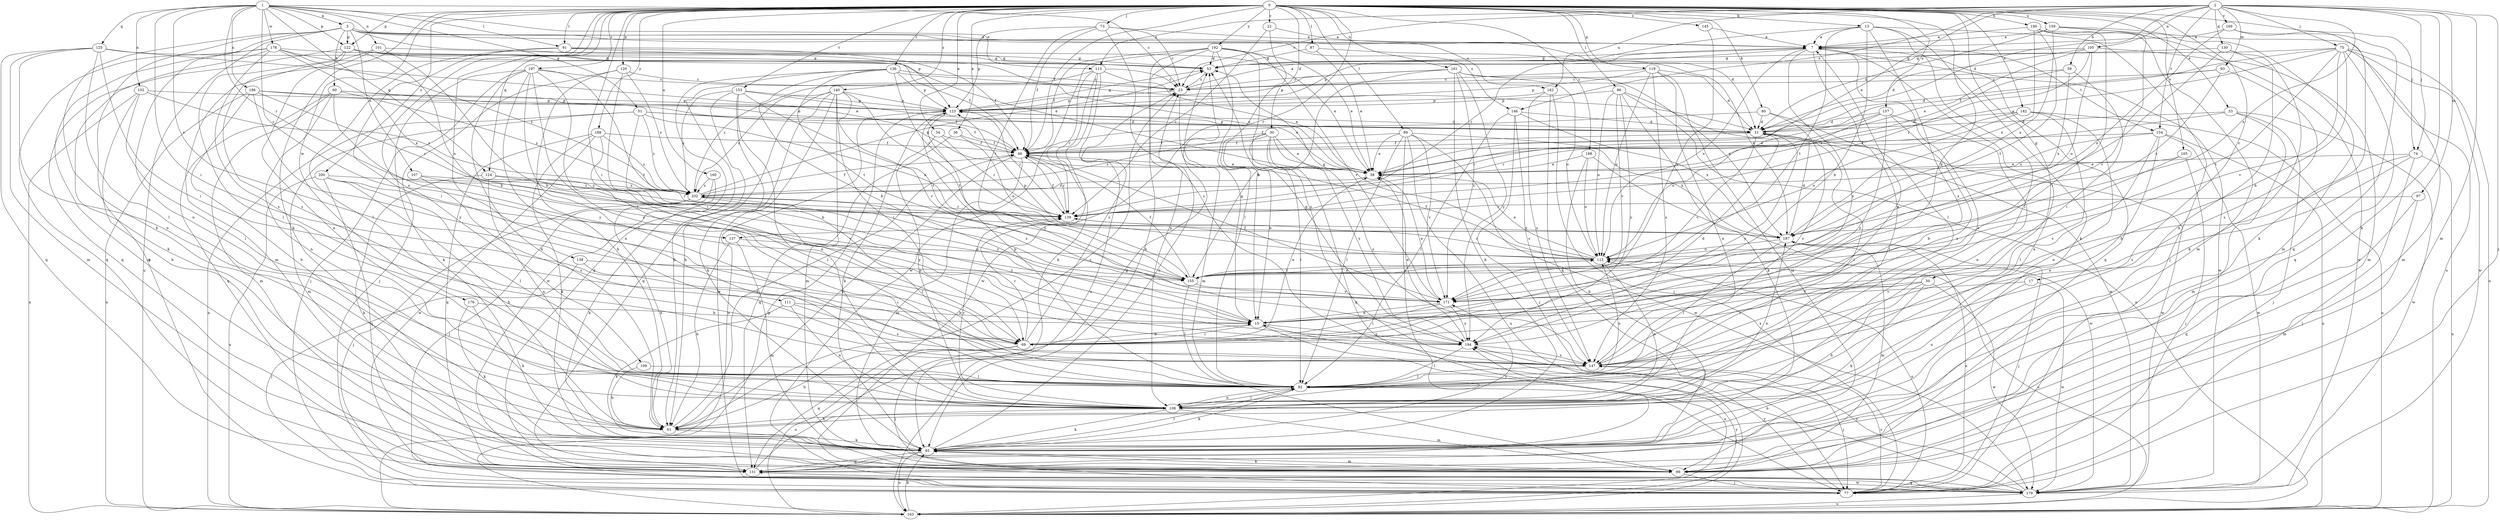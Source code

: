 strict digraph  {
0;
1;
2;
3;
7;
13;
15;
17;
22;
23;
30;
31;
33;
34;
36;
38;
46;
50;
51;
53;
59;
60;
61;
69;
73;
74;
75;
77;
80;
85;
86;
87;
89;
91;
92;
93;
97;
99;
101;
102;
105;
107;
108;
109;
111;
113;
115;
119;
120;
122;
123;
124;
125;
130;
131;
136;
137;
138;
139;
140;
145;
146;
147;
153;
154;
155;
157;
159;
160;
161;
162;
163;
165;
169;
171;
176;
178;
179;
180;
182;
186;
187;
188;
192;
194;
197;
198;
200;
202;
0 -> 13  [label=b];
0 -> 15  [label=b];
0 -> 17  [label=c];
0 -> 22  [label=c];
0 -> 30  [label=d];
0 -> 33  [label=e];
0 -> 34  [label=e];
0 -> 36  [label=e];
0 -> 46  [label=f];
0 -> 50  [label=g];
0 -> 69  [label=i];
0 -> 73  [label=j];
0 -> 74  [label=j];
0 -> 80  [label=k];
0 -> 85  [label=k];
0 -> 86  [label=l];
0 -> 87  [label=l];
0 -> 89  [label=l];
0 -> 91  [label=l];
0 -> 109  [label=o];
0 -> 111  [label=o];
0 -> 119  [label=p];
0 -> 120  [label=p];
0 -> 122  [label=p];
0 -> 124  [label=q];
0 -> 136  [label=r];
0 -> 137  [label=r];
0 -> 140  [label=s];
0 -> 145  [label=s];
0 -> 153  [label=t];
0 -> 157  [label=u];
0 -> 159  [label=u];
0 -> 160  [label=u];
0 -> 161  [label=u];
0 -> 165  [label=v];
0 -> 176  [label=w];
0 -> 180  [label=x];
0 -> 182  [label=x];
0 -> 188  [label=y];
0 -> 192  [label=y];
0 -> 197  [label=z];
0 -> 198  [label=z];
0 -> 200  [label=z];
1 -> 3  [label=a];
1 -> 23  [label=c];
1 -> 51  [label=g];
1 -> 69  [label=i];
1 -> 91  [label=l];
1 -> 101  [label=n];
1 -> 102  [label=n];
1 -> 113  [label=o];
1 -> 122  [label=p];
1 -> 124  [label=q];
1 -> 125  [label=q];
1 -> 137  [label=r];
1 -> 138  [label=r];
1 -> 139  [label=r];
1 -> 178  [label=w];
1 -> 186  [label=x];
2 -> 23  [label=c];
2 -> 31  [label=d];
2 -> 38  [label=e];
2 -> 59  [label=h];
2 -> 74  [label=j];
2 -> 75  [label=j];
2 -> 77  [label=j];
2 -> 85  [label=k];
2 -> 93  [label=m];
2 -> 97  [label=m];
2 -> 99  [label=m];
2 -> 105  [label=n];
2 -> 113  [label=o];
2 -> 130  [label=q];
2 -> 146  [label=s];
2 -> 154  [label=t];
2 -> 162  [label=u];
2 -> 169  [label=v];
2 -> 187  [label=x];
3 -> 7  [label=a];
3 -> 31  [label=d];
3 -> 60  [label=h];
3 -> 61  [label=h];
3 -> 77  [label=j];
3 -> 107  [label=n];
3 -> 108  [label=n];
3 -> 122  [label=p];
3 -> 123  [label=p];
3 -> 146  [label=s];
3 -> 162  [label=u];
3 -> 163  [label=u];
7 -> 53  [label=g];
7 -> 92  [label=l];
7 -> 115  [label=o];
7 -> 123  [label=p];
7 -> 131  [label=q];
7 -> 154  [label=t];
7 -> 179  [label=w];
7 -> 194  [label=y];
13 -> 7  [label=a];
13 -> 15  [label=b];
13 -> 77  [label=j];
13 -> 85  [label=k];
13 -> 92  [label=l];
13 -> 139  [label=r];
13 -> 147  [label=s];
13 -> 155  [label=t];
15 -> 53  [label=g];
15 -> 69  [label=i];
15 -> 163  [label=u];
15 -> 194  [label=y];
17 -> 108  [label=n];
17 -> 171  [label=v];
17 -> 179  [label=w];
22 -> 7  [label=a];
22 -> 15  [label=b];
22 -> 139  [label=r];
23 -> 7  [label=a];
23 -> 99  [label=m];
23 -> 123  [label=p];
30 -> 15  [label=b];
30 -> 38  [label=e];
30 -> 46  [label=f];
30 -> 92  [label=l];
30 -> 131  [label=q];
30 -> 147  [label=s];
30 -> 194  [label=y];
30 -> 202  [label=z];
31 -> 46  [label=f];
31 -> 92  [label=l];
31 -> 123  [label=p];
31 -> 171  [label=v];
31 -> 179  [label=w];
31 -> 194  [label=y];
33 -> 31  [label=d];
33 -> 77  [label=j];
33 -> 99  [label=m];
33 -> 139  [label=r];
33 -> 179  [label=w];
34 -> 46  [label=f];
34 -> 108  [label=n];
34 -> 139  [label=r];
36 -> 46  [label=f];
36 -> 115  [label=o];
36 -> 131  [label=q];
38 -> 202  [label=z];
46 -> 38  [label=e];
46 -> 61  [label=h];
46 -> 99  [label=m];
46 -> 139  [label=r];
50 -> 61  [label=h];
50 -> 69  [label=i];
50 -> 85  [label=k];
50 -> 147  [label=s];
50 -> 171  [label=v];
50 -> 179  [label=w];
51 -> 15  [label=b];
51 -> 31  [label=d];
51 -> 46  [label=f];
51 -> 99  [label=m];
51 -> 163  [label=u];
51 -> 187  [label=x];
51 -> 202  [label=z];
53 -> 23  [label=c];
59 -> 23  [label=c];
59 -> 69  [label=i];
59 -> 139  [label=r];
59 -> 187  [label=x];
60 -> 31  [label=d];
60 -> 99  [label=m];
60 -> 108  [label=n];
60 -> 123  [label=p];
60 -> 131  [label=q];
60 -> 194  [label=y];
60 -> 202  [label=z];
61 -> 23  [label=c];
61 -> 46  [label=f];
61 -> 85  [label=k];
69 -> 15  [label=b];
69 -> 23  [label=c];
69 -> 31  [label=d];
69 -> 38  [label=e];
69 -> 61  [label=h];
69 -> 77  [label=j];
69 -> 131  [label=q];
69 -> 139  [label=r];
69 -> 163  [label=u];
73 -> 7  [label=a];
73 -> 23  [label=c];
73 -> 46  [label=f];
73 -> 123  [label=p];
73 -> 147  [label=s];
73 -> 155  [label=t];
74 -> 15  [label=b];
74 -> 38  [label=e];
74 -> 77  [label=j];
74 -> 147  [label=s];
74 -> 163  [label=u];
75 -> 15  [label=b];
75 -> 38  [label=e];
75 -> 46  [label=f];
75 -> 53  [label=g];
75 -> 99  [label=m];
75 -> 131  [label=q];
75 -> 155  [label=t];
75 -> 163  [label=u];
75 -> 171  [label=v];
75 -> 179  [label=w];
77 -> 115  [label=o];
77 -> 147  [label=s];
77 -> 187  [label=x];
77 -> 194  [label=y];
80 -> 31  [label=d];
80 -> 46  [label=f];
80 -> 92  [label=l];
80 -> 147  [label=s];
85 -> 7  [label=a];
85 -> 23  [label=c];
85 -> 92  [label=l];
85 -> 99  [label=m];
85 -> 131  [label=q];
85 -> 163  [label=u];
85 -> 171  [label=v];
86 -> 85  [label=k];
86 -> 115  [label=o];
86 -> 123  [label=p];
86 -> 163  [label=u];
86 -> 171  [label=v];
86 -> 179  [label=w];
86 -> 194  [label=y];
87 -> 38  [label=e];
87 -> 53  [label=g];
87 -> 187  [label=x];
89 -> 38  [label=e];
89 -> 46  [label=f];
89 -> 92  [label=l];
89 -> 108  [label=n];
89 -> 163  [label=u];
89 -> 171  [label=v];
89 -> 179  [label=w];
89 -> 187  [label=x];
91 -> 38  [label=e];
91 -> 46  [label=f];
91 -> 53  [label=g];
91 -> 69  [label=i];
91 -> 92  [label=l];
92 -> 77  [label=j];
92 -> 85  [label=k];
92 -> 108  [label=n];
92 -> 115  [label=o];
92 -> 123  [label=p];
93 -> 23  [label=c];
93 -> 31  [label=d];
93 -> 147  [label=s];
93 -> 187  [label=x];
97 -> 99  [label=m];
97 -> 131  [label=q];
97 -> 139  [label=r];
99 -> 77  [label=j];
99 -> 85  [label=k];
101 -> 15  [label=b];
101 -> 53  [label=g];
101 -> 99  [label=m];
101 -> 108  [label=n];
102 -> 61  [label=h];
102 -> 92  [label=l];
102 -> 123  [label=p];
102 -> 163  [label=u];
102 -> 202  [label=z];
105 -> 31  [label=d];
105 -> 38  [label=e];
105 -> 53  [label=g];
105 -> 99  [label=m];
105 -> 115  [label=o];
105 -> 139  [label=r];
107 -> 147  [label=s];
107 -> 194  [label=y];
107 -> 202  [label=z];
108 -> 7  [label=a];
108 -> 61  [label=h];
108 -> 85  [label=k];
108 -> 92  [label=l];
108 -> 99  [label=m];
108 -> 139  [label=r];
108 -> 187  [label=x];
109 -> 61  [label=h];
109 -> 92  [label=l];
111 -> 15  [label=b];
111 -> 85  [label=k];
111 -> 108  [label=n];
111 -> 147  [label=s];
113 -> 23  [label=c];
113 -> 38  [label=e];
113 -> 85  [label=k];
113 -> 139  [label=r];
113 -> 163  [label=u];
113 -> 179  [label=w];
113 -> 202  [label=z];
115 -> 38  [label=e];
115 -> 46  [label=f];
115 -> 53  [label=g];
115 -> 108  [label=n];
115 -> 123  [label=p];
115 -> 139  [label=r];
115 -> 155  [label=t];
119 -> 23  [label=c];
119 -> 31  [label=d];
119 -> 99  [label=m];
119 -> 108  [label=n];
119 -> 115  [label=o];
119 -> 123  [label=p];
119 -> 147  [label=s];
120 -> 23  [label=c];
120 -> 61  [label=h];
120 -> 69  [label=i];
120 -> 77  [label=j];
120 -> 202  [label=z];
122 -> 15  [label=b];
122 -> 31  [label=d];
122 -> 46  [label=f];
122 -> 53  [label=g];
122 -> 92  [label=l];
122 -> 131  [label=q];
122 -> 147  [label=s];
123 -> 31  [label=d];
123 -> 53  [label=g];
123 -> 85  [label=k];
123 -> 139  [label=r];
123 -> 163  [label=u];
123 -> 194  [label=y];
124 -> 85  [label=k];
124 -> 108  [label=n];
124 -> 139  [label=r];
124 -> 202  [label=z];
125 -> 38  [label=e];
125 -> 53  [label=g];
125 -> 69  [label=i];
125 -> 92  [label=l];
125 -> 99  [label=m];
125 -> 108  [label=n];
125 -> 131  [label=q];
130 -> 53  [label=g];
130 -> 85  [label=k];
130 -> 108  [label=n];
130 -> 155  [label=t];
131 -> 53  [label=g];
131 -> 179  [label=w];
136 -> 15  [label=b];
136 -> 23  [label=c];
136 -> 38  [label=e];
136 -> 123  [label=p];
136 -> 131  [label=q];
136 -> 139  [label=r];
136 -> 155  [label=t];
136 -> 179  [label=w];
137 -> 61  [label=h];
137 -> 99  [label=m];
137 -> 115  [label=o];
138 -> 69  [label=i];
138 -> 77  [label=j];
138 -> 155  [label=t];
139 -> 46  [label=f];
139 -> 187  [label=x];
140 -> 61  [label=h];
140 -> 69  [label=i];
140 -> 99  [label=m];
140 -> 123  [label=p];
140 -> 131  [label=q];
140 -> 155  [label=t];
140 -> 171  [label=v];
140 -> 179  [label=w];
140 -> 202  [label=z];
145 -> 7  [label=a];
145 -> 171  [label=v];
146 -> 31  [label=d];
146 -> 77  [label=j];
146 -> 92  [label=l];
146 -> 147  [label=s];
146 -> 187  [label=x];
147 -> 7  [label=a];
147 -> 77  [label=j];
147 -> 92  [label=l];
153 -> 38  [label=e];
153 -> 61  [label=h];
153 -> 85  [label=k];
153 -> 108  [label=n];
153 -> 123  [label=p];
153 -> 155  [label=t];
153 -> 202  [label=z];
154 -> 46  [label=f];
154 -> 92  [label=l];
154 -> 108  [label=n];
154 -> 163  [label=u];
154 -> 179  [label=w];
154 -> 202  [label=z];
155 -> 46  [label=f];
155 -> 92  [label=l];
155 -> 115  [label=o];
155 -> 171  [label=v];
155 -> 202  [label=z];
157 -> 31  [label=d];
157 -> 108  [label=n];
157 -> 115  [label=o];
157 -> 139  [label=r];
157 -> 147  [label=s];
157 -> 194  [label=y];
159 -> 7  [label=a];
159 -> 31  [label=d];
159 -> 99  [label=m];
159 -> 163  [label=u];
159 -> 171  [label=v];
159 -> 187  [label=x];
160 -> 77  [label=j];
160 -> 85  [label=k];
160 -> 202  [label=z];
161 -> 23  [label=c];
161 -> 85  [label=k];
161 -> 115  [label=o];
161 -> 123  [label=p];
161 -> 155  [label=t];
161 -> 171  [label=v];
161 -> 187  [label=x];
161 -> 194  [label=y];
162 -> 77  [label=j];
162 -> 85  [label=k];
162 -> 123  [label=p];
162 -> 147  [label=s];
163 -> 85  [label=k];
163 -> 115  [label=o];
163 -> 123  [label=p];
163 -> 194  [label=y];
165 -> 15  [label=b];
165 -> 38  [label=e];
165 -> 77  [label=j];
169 -> 7  [label=a];
169 -> 85  [label=k];
169 -> 115  [label=o];
169 -> 131  [label=q];
171 -> 15  [label=b];
171 -> 38  [label=e];
171 -> 46  [label=f];
171 -> 69  [label=i];
171 -> 194  [label=y];
171 -> 202  [label=z];
176 -> 15  [label=b];
176 -> 61  [label=h];
176 -> 85  [label=k];
178 -> 38  [label=e];
178 -> 53  [label=g];
178 -> 85  [label=k];
178 -> 99  [label=m];
178 -> 131  [label=q];
178 -> 147  [label=s];
178 -> 187  [label=x];
178 -> 202  [label=z];
179 -> 15  [label=b];
179 -> 131  [label=q];
179 -> 163  [label=u];
179 -> 194  [label=y];
180 -> 7  [label=a];
180 -> 69  [label=i];
180 -> 99  [label=m];
180 -> 155  [label=t];
180 -> 179  [label=w];
180 -> 187  [label=x];
182 -> 31  [label=d];
182 -> 38  [label=e];
182 -> 108  [label=n];
182 -> 115  [label=o];
182 -> 147  [label=s];
182 -> 163  [label=u];
186 -> 46  [label=f];
186 -> 61  [label=h];
186 -> 123  [label=p];
186 -> 139  [label=r];
186 -> 163  [label=u];
186 -> 194  [label=y];
187 -> 31  [label=d];
187 -> 77  [label=j];
187 -> 92  [label=l];
187 -> 99  [label=m];
187 -> 115  [label=o];
188 -> 46  [label=f];
188 -> 85  [label=k];
188 -> 92  [label=l];
188 -> 131  [label=q];
188 -> 179  [label=w];
188 -> 202  [label=z];
192 -> 38  [label=e];
192 -> 46  [label=f];
192 -> 53  [label=g];
192 -> 85  [label=k];
192 -> 92  [label=l];
192 -> 108  [label=n];
192 -> 147  [label=s];
192 -> 171  [label=v];
192 -> 179  [label=w];
194 -> 38  [label=e];
194 -> 53  [label=g];
194 -> 92  [label=l];
194 -> 147  [label=s];
197 -> 23  [label=c];
197 -> 61  [label=h];
197 -> 69  [label=i];
197 -> 77  [label=j];
197 -> 85  [label=k];
197 -> 92  [label=l];
197 -> 108  [label=n];
197 -> 147  [label=s];
197 -> 155  [label=t];
198 -> 38  [label=e];
198 -> 61  [label=h];
198 -> 115  [label=o];
198 -> 179  [label=w];
200 -> 61  [label=h];
200 -> 92  [label=l];
200 -> 131  [label=q];
200 -> 163  [label=u];
200 -> 171  [label=v];
200 -> 202  [label=z];
202 -> 46  [label=f];
202 -> 53  [label=g];
202 -> 61  [label=h];
202 -> 77  [label=j];
202 -> 92  [label=l];
202 -> 139  [label=r];
}

